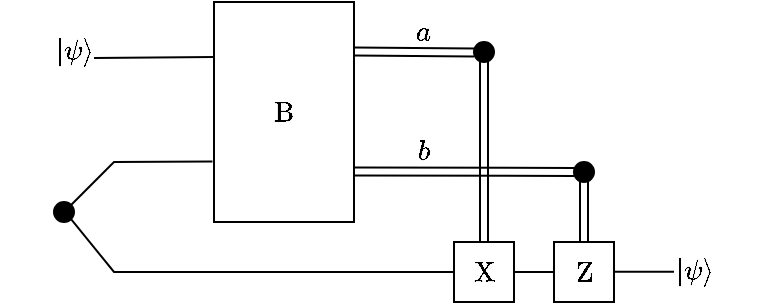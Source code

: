<mxfile version="24.7.17">
  <diagram name="Page-1" id="oAn4l8IlmO9DXcvYBvXZ">
    <mxGraphModel dx="233" dy="419" grid="1" gridSize="10" guides="1" tooltips="1" connect="1" arrows="1" fold="1" page="1" pageScale="1" pageWidth="1169" pageHeight="827" math="1" shadow="0">
      <root>
        <mxCell id="0" />
        <mxCell id="1" parent="0" />
        <mxCell id="-SVIE4Chyfj7H1_he72M-1" value="$$\text{B}$$" style="rounded=0;whiteSpace=wrap;html=1;" parent="1" vertex="1">
          <mxGeometry x="270" y="240" width="70" height="110" as="geometry" />
        </mxCell>
        <mxCell id="jOhEWSTDvMmX5hS_NLos-1" value="" style="endArrow=none;html=1;rounded=0;shape=link;exitX=1;exitY=0.25;exitDx=0;exitDy=0;" edge="1" parent="1">
          <mxGeometry width="50" height="50" relative="1" as="geometry">
            <mxPoint x="340" y="264.75" as="sourcePoint" />
            <mxPoint x="400" y="265.25" as="targetPoint" />
          </mxGeometry>
        </mxCell>
        <mxCell id="jOhEWSTDvMmX5hS_NLos-2" value="" style="endArrow=none;html=1;rounded=0;shape=link;exitX=1;exitY=0.25;exitDx=0;exitDy=0;entryX=0;entryY=0.5;entryDx=0;entryDy=0;" edge="1" parent="1" target="jOhEWSTDvMmX5hS_NLos-9">
          <mxGeometry width="50" height="50" relative="1" as="geometry">
            <mxPoint x="340" y="324.71" as="sourcePoint" />
            <mxPoint x="420" y="324.71" as="targetPoint" />
          </mxGeometry>
        </mxCell>
        <mxCell id="jOhEWSTDvMmX5hS_NLos-3" value="" style="ellipse;whiteSpace=wrap;html=1;aspect=fixed;fillStyle=solid;fillColor=#000000;" vertex="1" parent="1">
          <mxGeometry x="400" y="260" width="10" height="10" as="geometry" />
        </mxCell>
        <mxCell id="jOhEWSTDvMmX5hS_NLos-10" style="edgeStyle=orthogonalEdgeStyle;rounded=0;orthogonalLoop=1;jettySize=auto;html=1;exitX=1;exitY=0.5;exitDx=0;exitDy=0;entryX=0;entryY=0.5;entryDx=0;entryDy=0;endArrow=none;endFill=0;" edge="1" parent="1" source="jOhEWSTDvMmX5hS_NLos-6" target="jOhEWSTDvMmX5hS_NLos-7">
          <mxGeometry relative="1" as="geometry" />
        </mxCell>
        <mxCell id="jOhEWSTDvMmX5hS_NLos-6" value="$$\text{X}$$" style="whiteSpace=wrap;html=1;aspect=fixed;" vertex="1" parent="1">
          <mxGeometry x="390" y="360" width="30" height="30" as="geometry" />
        </mxCell>
        <mxCell id="jOhEWSTDvMmX5hS_NLos-7" value="$$\text{Z}$$" style="whiteSpace=wrap;html=1;aspect=fixed;" vertex="1" parent="1">
          <mxGeometry x="440" y="360" width="30" height="30" as="geometry" />
        </mxCell>
        <mxCell id="jOhEWSTDvMmX5hS_NLos-8" value="" style="endArrow=none;html=1;rounded=0;shape=link;exitX=0.5;exitY=0;exitDx=0;exitDy=0;entryX=0.5;entryY=1;entryDx=0;entryDy=0;" edge="1" parent="1" source="jOhEWSTDvMmX5hS_NLos-6" target="jOhEWSTDvMmX5hS_NLos-3">
          <mxGeometry width="50" height="50" relative="1" as="geometry">
            <mxPoint x="350" y="274.75" as="sourcePoint" />
            <mxPoint x="410" y="275.25" as="targetPoint" />
          </mxGeometry>
        </mxCell>
        <mxCell id="jOhEWSTDvMmX5hS_NLos-9" value="" style="ellipse;whiteSpace=wrap;html=1;aspect=fixed;fillStyle=solid;fillColor=#000000;" vertex="1" parent="1">
          <mxGeometry x="450" y="320" width="10" height="10" as="geometry" />
        </mxCell>
        <mxCell id="jOhEWSTDvMmX5hS_NLos-13" value="" style="ellipse;whiteSpace=wrap;html=1;aspect=fixed;fillStyle=solid;fillColor=#000000;" vertex="1" parent="1">
          <mxGeometry x="190" y="340" width="10" height="10" as="geometry" />
        </mxCell>
        <mxCell id="jOhEWSTDvMmX5hS_NLos-15" value="" style="endArrow=none;html=1;rounded=0;exitX=1;exitY=0;exitDx=0;exitDy=0;entryX=-0.011;entryY=0.725;entryDx=0;entryDy=0;entryPerimeter=0;" edge="1" parent="1" source="jOhEWSTDvMmX5hS_NLos-13" target="-SVIE4Chyfj7H1_he72M-1">
          <mxGeometry width="50" height="50" relative="1" as="geometry">
            <mxPoint x="90" y="370" as="sourcePoint" />
            <mxPoint x="200" y="320" as="targetPoint" />
            <Array as="points">
              <mxPoint x="220" y="320" />
            </Array>
          </mxGeometry>
        </mxCell>
        <mxCell id="jOhEWSTDvMmX5hS_NLos-16" value="" style="endArrow=none;html=1;rounded=0;exitX=1;exitY=1;exitDx=0;exitDy=0;entryX=0;entryY=0.5;entryDx=0;entryDy=0;" edge="1" parent="1" source="jOhEWSTDvMmX5hS_NLos-13" target="jOhEWSTDvMmX5hS_NLos-6">
          <mxGeometry width="50" height="50" relative="1" as="geometry">
            <mxPoint x="190" y="360" as="sourcePoint" />
            <mxPoint x="270" y="380" as="targetPoint" />
            <Array as="points">
              <mxPoint x="220" y="375" />
            </Array>
          </mxGeometry>
        </mxCell>
        <mxCell id="jOhEWSTDvMmX5hS_NLos-17" value="$$\ket{\psi}$$" style="text;html=1;align=center;verticalAlign=middle;whiteSpace=wrap;rounded=0;" vertex="1" parent="1">
          <mxGeometry x="190" y="255" width="20" height="20" as="geometry" />
        </mxCell>
        <mxCell id="jOhEWSTDvMmX5hS_NLos-19" value="" style="endArrow=none;html=1;rounded=0;entryX=0;entryY=0.25;entryDx=0;entryDy=0;" edge="1" parent="1" target="-SVIE4Chyfj7H1_he72M-1">
          <mxGeometry width="50" height="50" relative="1" as="geometry">
            <mxPoint x="210" y="268" as="sourcePoint" />
            <mxPoint x="270" y="268" as="targetPoint" />
          </mxGeometry>
        </mxCell>
        <mxCell id="jOhEWSTDvMmX5hS_NLos-20" value="$$a$$" style="text;html=1;align=center;verticalAlign=middle;whiteSpace=wrap;rounded=0;" vertex="1" parent="1">
          <mxGeometry x="360" y="240" width="30" height="30" as="geometry" />
        </mxCell>
        <mxCell id="jOhEWSTDvMmX5hS_NLos-21" value="$$b$$" style="text;html=1;align=center;verticalAlign=middle;whiteSpace=wrap;rounded=0;" vertex="1" parent="1">
          <mxGeometry x="360" y="300" width="30" height="30" as="geometry" />
        </mxCell>
        <mxCell id="jOhEWSTDvMmX5hS_NLos-22" value="" style="endArrow=none;html=1;rounded=0;shape=link;exitX=0.5;exitY=0;exitDx=0;exitDy=0;entryX=0.5;entryY=1;entryDx=0;entryDy=0;" edge="1" parent="1" source="jOhEWSTDvMmX5hS_NLos-7" target="jOhEWSTDvMmX5hS_NLos-9">
          <mxGeometry width="50" height="50" relative="1" as="geometry">
            <mxPoint x="454.88" y="420" as="sourcePoint" />
            <mxPoint x="450" y="340" as="targetPoint" />
          </mxGeometry>
        </mxCell>
        <mxCell id="jOhEWSTDvMmX5hS_NLos-23" style="edgeStyle=orthogonalEdgeStyle;rounded=0;orthogonalLoop=1;jettySize=auto;html=1;exitX=1;exitY=0.5;exitDx=0;exitDy=0;endArrow=none;endFill=0;" edge="1" parent="1">
          <mxGeometry relative="1" as="geometry">
            <mxPoint x="470" y="374.88" as="sourcePoint" />
            <mxPoint x="500" y="375" as="targetPoint" />
          </mxGeometry>
        </mxCell>
        <mxCell id="jOhEWSTDvMmX5hS_NLos-25" value="$$\ket{\psi}$$" style="text;html=1;align=center;verticalAlign=middle;whiteSpace=wrap;rounded=0;" vertex="1" parent="1">
          <mxGeometry x="500" y="365" width="20" height="20" as="geometry" />
        </mxCell>
      </root>
    </mxGraphModel>
  </diagram>
</mxfile>

